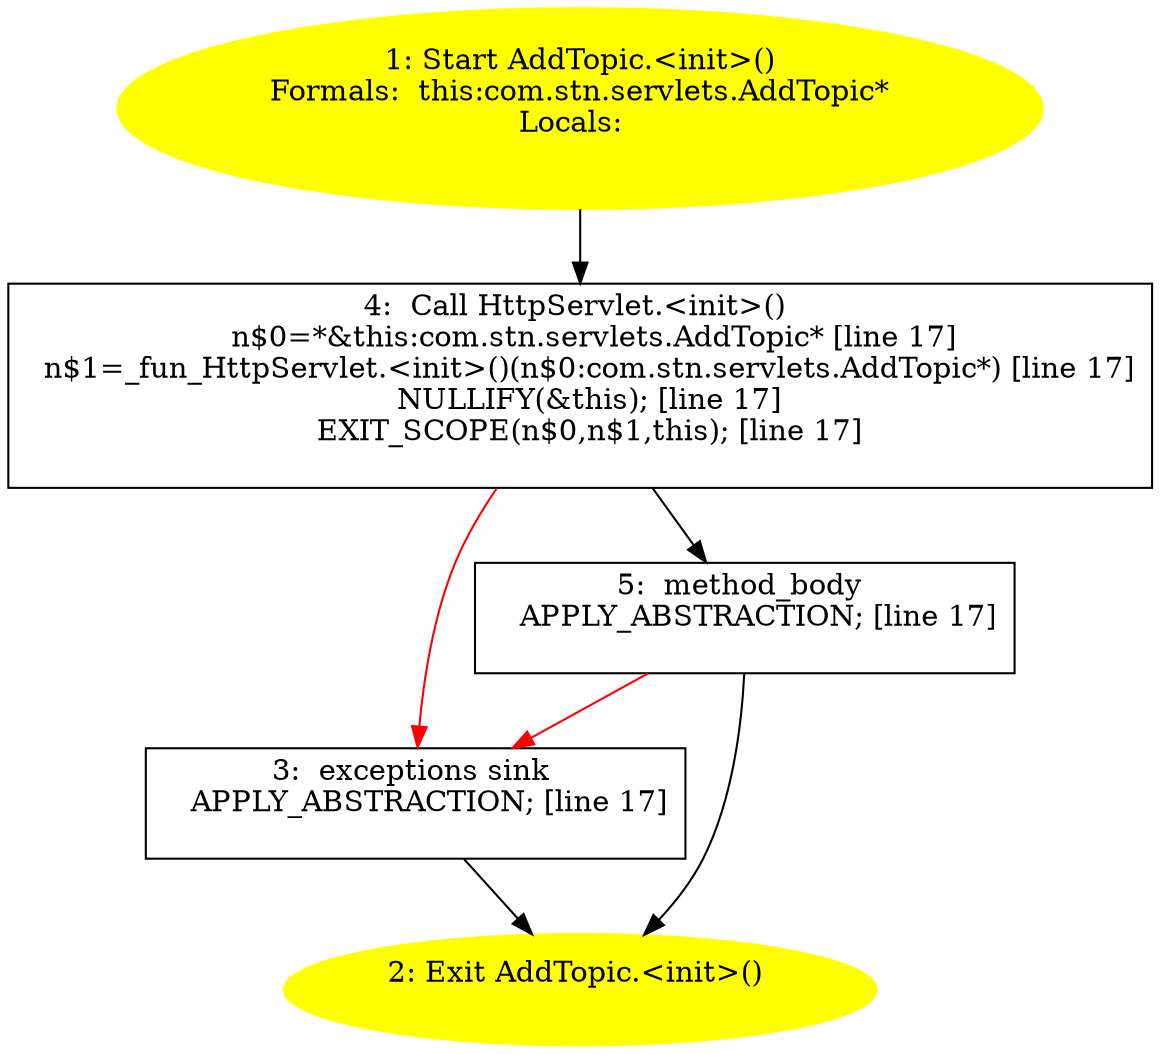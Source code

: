 /* @generated */
digraph cfg {
"com.stn.servlets.AddTopic.<init>().465052fbfdcd07095bcbf2d6206d6d6c_1" [label="1: Start AddTopic.<init>()\nFormals:  this:com.stn.servlets.AddTopic*\nLocals:  \n  " color=yellow style=filled]
	

	 "com.stn.servlets.AddTopic.<init>().465052fbfdcd07095bcbf2d6206d6d6c_1" -> "com.stn.servlets.AddTopic.<init>().465052fbfdcd07095bcbf2d6206d6d6c_4" ;
"com.stn.servlets.AddTopic.<init>().465052fbfdcd07095bcbf2d6206d6d6c_2" [label="2: Exit AddTopic.<init>() \n  " color=yellow style=filled]
	

"com.stn.servlets.AddTopic.<init>().465052fbfdcd07095bcbf2d6206d6d6c_3" [label="3:  exceptions sink \n   APPLY_ABSTRACTION; [line 17]\n " shape="box"]
	

	 "com.stn.servlets.AddTopic.<init>().465052fbfdcd07095bcbf2d6206d6d6c_3" -> "com.stn.servlets.AddTopic.<init>().465052fbfdcd07095bcbf2d6206d6d6c_2" ;
"com.stn.servlets.AddTopic.<init>().465052fbfdcd07095bcbf2d6206d6d6c_4" [label="4:  Call HttpServlet.<init>() \n   n$0=*&this:com.stn.servlets.AddTopic* [line 17]\n  n$1=_fun_HttpServlet.<init>()(n$0:com.stn.servlets.AddTopic*) [line 17]\n  NULLIFY(&this); [line 17]\n  EXIT_SCOPE(n$0,n$1,this); [line 17]\n " shape="box"]
	

	 "com.stn.servlets.AddTopic.<init>().465052fbfdcd07095bcbf2d6206d6d6c_4" -> "com.stn.servlets.AddTopic.<init>().465052fbfdcd07095bcbf2d6206d6d6c_5" ;
	 "com.stn.servlets.AddTopic.<init>().465052fbfdcd07095bcbf2d6206d6d6c_4" -> "com.stn.servlets.AddTopic.<init>().465052fbfdcd07095bcbf2d6206d6d6c_3" [color="red" ];
"com.stn.servlets.AddTopic.<init>().465052fbfdcd07095bcbf2d6206d6d6c_5" [label="5:  method_body \n   APPLY_ABSTRACTION; [line 17]\n " shape="box"]
	

	 "com.stn.servlets.AddTopic.<init>().465052fbfdcd07095bcbf2d6206d6d6c_5" -> "com.stn.servlets.AddTopic.<init>().465052fbfdcd07095bcbf2d6206d6d6c_2" ;
	 "com.stn.servlets.AddTopic.<init>().465052fbfdcd07095bcbf2d6206d6d6c_5" -> "com.stn.servlets.AddTopic.<init>().465052fbfdcd07095bcbf2d6206d6d6c_3" [color="red" ];
}
